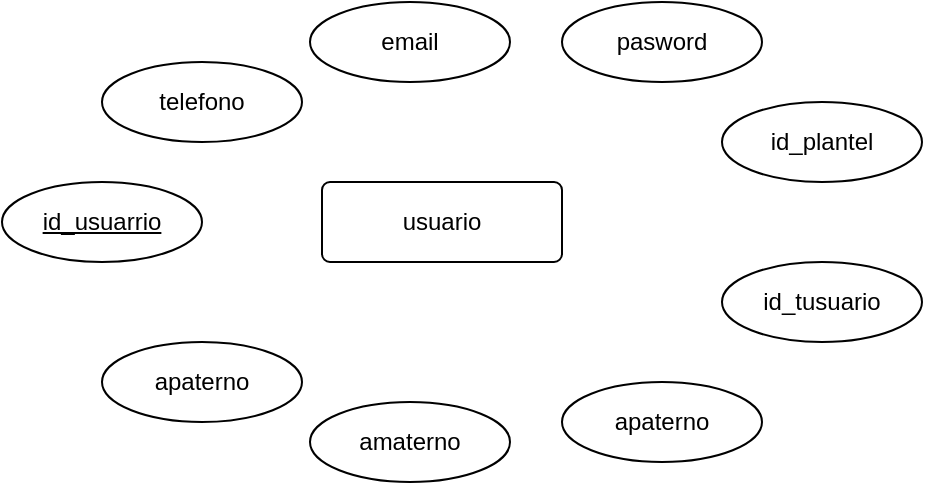 <mxfile version="21.0.10" type="github" pages="2">
  <diagram name="enntidad relacion" id="T_VVyUdc56Ve-9aa7WN1">
    <mxGraphModel dx="794" dy="740" grid="1" gridSize="10" guides="1" tooltips="1" connect="1" arrows="1" fold="1" page="1" pageScale="1" pageWidth="827" pageHeight="1169" math="0" shadow="0">
      <root>
        <mxCell id="0" />
        <mxCell id="1" parent="0" />
        <mxCell id="WN1AvgcFRPcrMHn4_S1V-1" value="usuario" style="rounded=1;arcSize=10;whiteSpace=wrap;html=1;align=center;" vertex="1" parent="1">
          <mxGeometry x="320" y="320" width="120" height="40" as="geometry" />
        </mxCell>
        <mxCell id="WN1AvgcFRPcrMHn4_S1V-3" value="id_usuarrio" style="ellipse;whiteSpace=wrap;html=1;align=center;fontStyle=4;" vertex="1" parent="1">
          <mxGeometry x="160" y="320" width="100" height="40" as="geometry" />
        </mxCell>
        <mxCell id="WN1AvgcFRPcrMHn4_S1V-4" value="telefono" style="ellipse;whiteSpace=wrap;html=1;align=center;" vertex="1" parent="1">
          <mxGeometry x="210" y="260" width="100" height="40" as="geometry" />
        </mxCell>
        <mxCell id="WN1AvgcFRPcrMHn4_S1V-5" value="email" style="ellipse;whiteSpace=wrap;html=1;align=center;" vertex="1" parent="1">
          <mxGeometry x="314" y="230" width="100" height="40" as="geometry" />
        </mxCell>
        <mxCell id="WN1AvgcFRPcrMHn4_S1V-6" value="pasword" style="ellipse;whiteSpace=wrap;html=1;align=center;" vertex="1" parent="1">
          <mxGeometry x="440" y="230" width="100" height="40" as="geometry" />
        </mxCell>
        <mxCell id="WN1AvgcFRPcrMHn4_S1V-7" value="id_plantel" style="ellipse;whiteSpace=wrap;html=1;align=center;" vertex="1" parent="1">
          <mxGeometry x="520" y="280" width="100" height="40" as="geometry" />
        </mxCell>
        <mxCell id="WN1AvgcFRPcrMHn4_S1V-8" value="id_tusuario" style="ellipse;whiteSpace=wrap;html=1;align=center;" vertex="1" parent="1">
          <mxGeometry x="520" y="360" width="100" height="40" as="geometry" />
        </mxCell>
        <mxCell id="WN1AvgcFRPcrMHn4_S1V-9" value="apaterno" style="ellipse;whiteSpace=wrap;html=1;align=center;" vertex="1" parent="1">
          <mxGeometry x="440" y="420" width="100" height="40" as="geometry" />
        </mxCell>
        <mxCell id="WN1AvgcFRPcrMHn4_S1V-10" value="apaterno" style="ellipse;whiteSpace=wrap;html=1;align=center;" vertex="1" parent="1">
          <mxGeometry x="210" y="400" width="100" height="40" as="geometry" />
        </mxCell>
        <mxCell id="WN1AvgcFRPcrMHn4_S1V-11" value="amaterno" style="ellipse;whiteSpace=wrap;html=1;align=center;" vertex="1" parent="1">
          <mxGeometry x="314" y="430" width="100" height="40" as="geometry" />
        </mxCell>
      </root>
    </mxGraphModel>
  </diagram>
  <diagram id="jh0eW-dTovCyy2cVe1m8" name="relacional">
    <mxGraphModel dx="794" dy="740" grid="1" gridSize="10" guides="1" tooltips="1" connect="1" arrows="1" fold="1" page="1" pageScale="1" pageWidth="827" pageHeight="1169" math="0" shadow="0">
      <root>
        <mxCell id="0" />
        <mxCell id="1" parent="0" />
      </root>
    </mxGraphModel>
  </diagram>
</mxfile>
